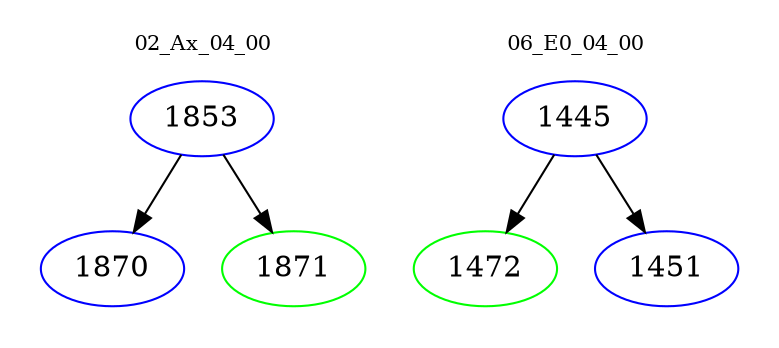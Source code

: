 digraph{
subgraph cluster_0 {
color = white
label = "02_Ax_04_00";
fontsize=10;
T0_1853 [label="1853", color="blue"]
T0_1853 -> T0_1870 [color="black"]
T0_1870 [label="1870", color="blue"]
T0_1853 -> T0_1871 [color="black"]
T0_1871 [label="1871", color="green"]
}
subgraph cluster_1 {
color = white
label = "06_E0_04_00";
fontsize=10;
T1_1445 [label="1445", color="blue"]
T1_1445 -> T1_1472 [color="black"]
T1_1472 [label="1472", color="green"]
T1_1445 -> T1_1451 [color="black"]
T1_1451 [label="1451", color="blue"]
}
}
